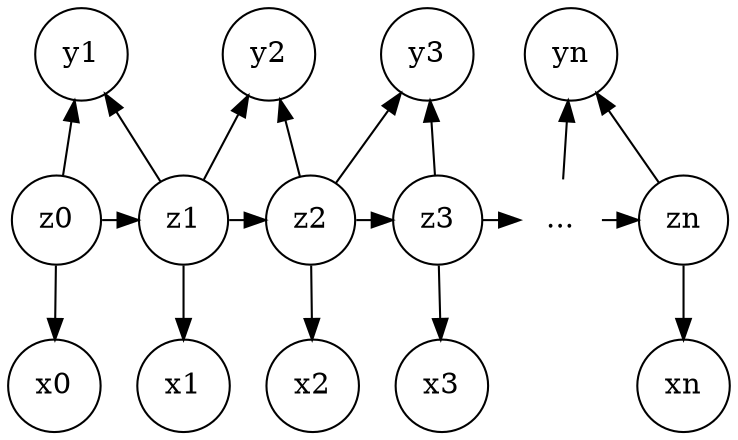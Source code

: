 digraph G {
    node [color=black, shape=circle];
    zi [label="...", color=white];
    {rank = same; z0 -> z1 -> z2 -> z3 -> zi -> zn;}
    anchor [label="", color=white];
    {rank = min; anchor};
    z0 -> x0;
    z1 -> x1;
    z2 -> x2;
    z3 -> x3;
    zn -> xn;
    z0 -> y1;
    z1 -> y1;
    z1 -> y2;
    z2 -> y2;
    z2 -> y3;
    z3 -> y3;
    zi -> yn;
    zn -> yn;
    {rank = same; x0; x1; x2; x3; xn;}
    {rank = source; y1; y2; y3; yn;}
}
